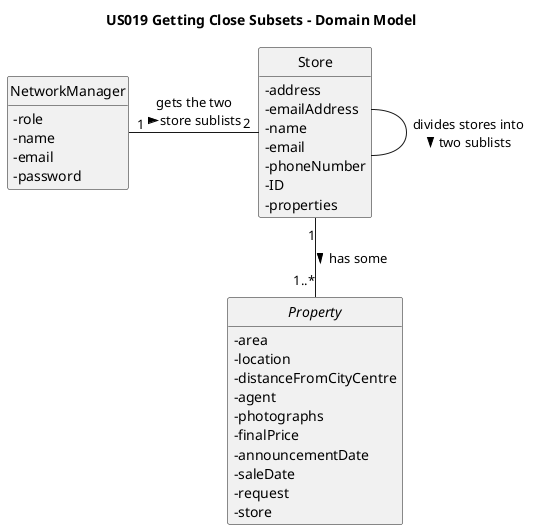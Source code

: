 @startuml
skinparam monochrome true
skinparam packageStyle rectangle
skinparam shadowing false
skinparam classAttributeIconSize 0
hide circle
hide methods

title US019 Getting Close Subsets - Domain Model

class NetworkManager {
-role
-name
-email
-password
}

interface Property {
-area
-location
-distanceFromCityCentre
-agent
-photographs
-finalPrice
-announcementDate
-saleDate
-request
-store
}

class Store {
-address
-emailAddress
-name
-email
-phoneNumber
-ID
-properties
}

Store "1" -- "1..*" Property : has some >

Store - Store : divides stores into\ntwo sublists >

NetworkManager "1" - "2" Store : gets the two\nstore sublists >

@enduml